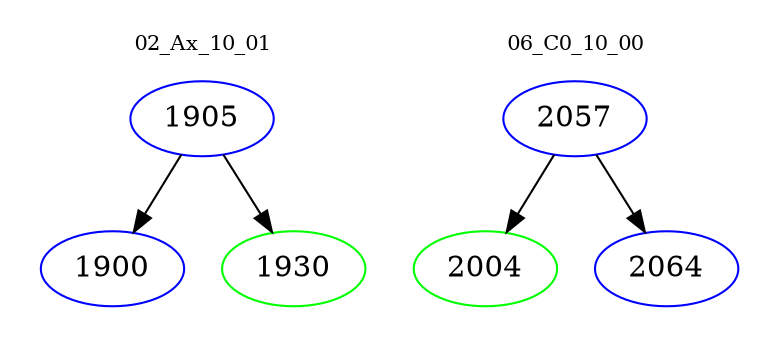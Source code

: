 digraph{
subgraph cluster_0 {
color = white
label = "02_Ax_10_01";
fontsize=10;
T0_1905 [label="1905", color="blue"]
T0_1905 -> T0_1900 [color="black"]
T0_1900 [label="1900", color="blue"]
T0_1905 -> T0_1930 [color="black"]
T0_1930 [label="1930", color="green"]
}
subgraph cluster_1 {
color = white
label = "06_C0_10_00";
fontsize=10;
T1_2057 [label="2057", color="blue"]
T1_2057 -> T1_2004 [color="black"]
T1_2004 [label="2004", color="green"]
T1_2057 -> T1_2064 [color="black"]
T1_2064 [label="2064", color="blue"]
}
}
